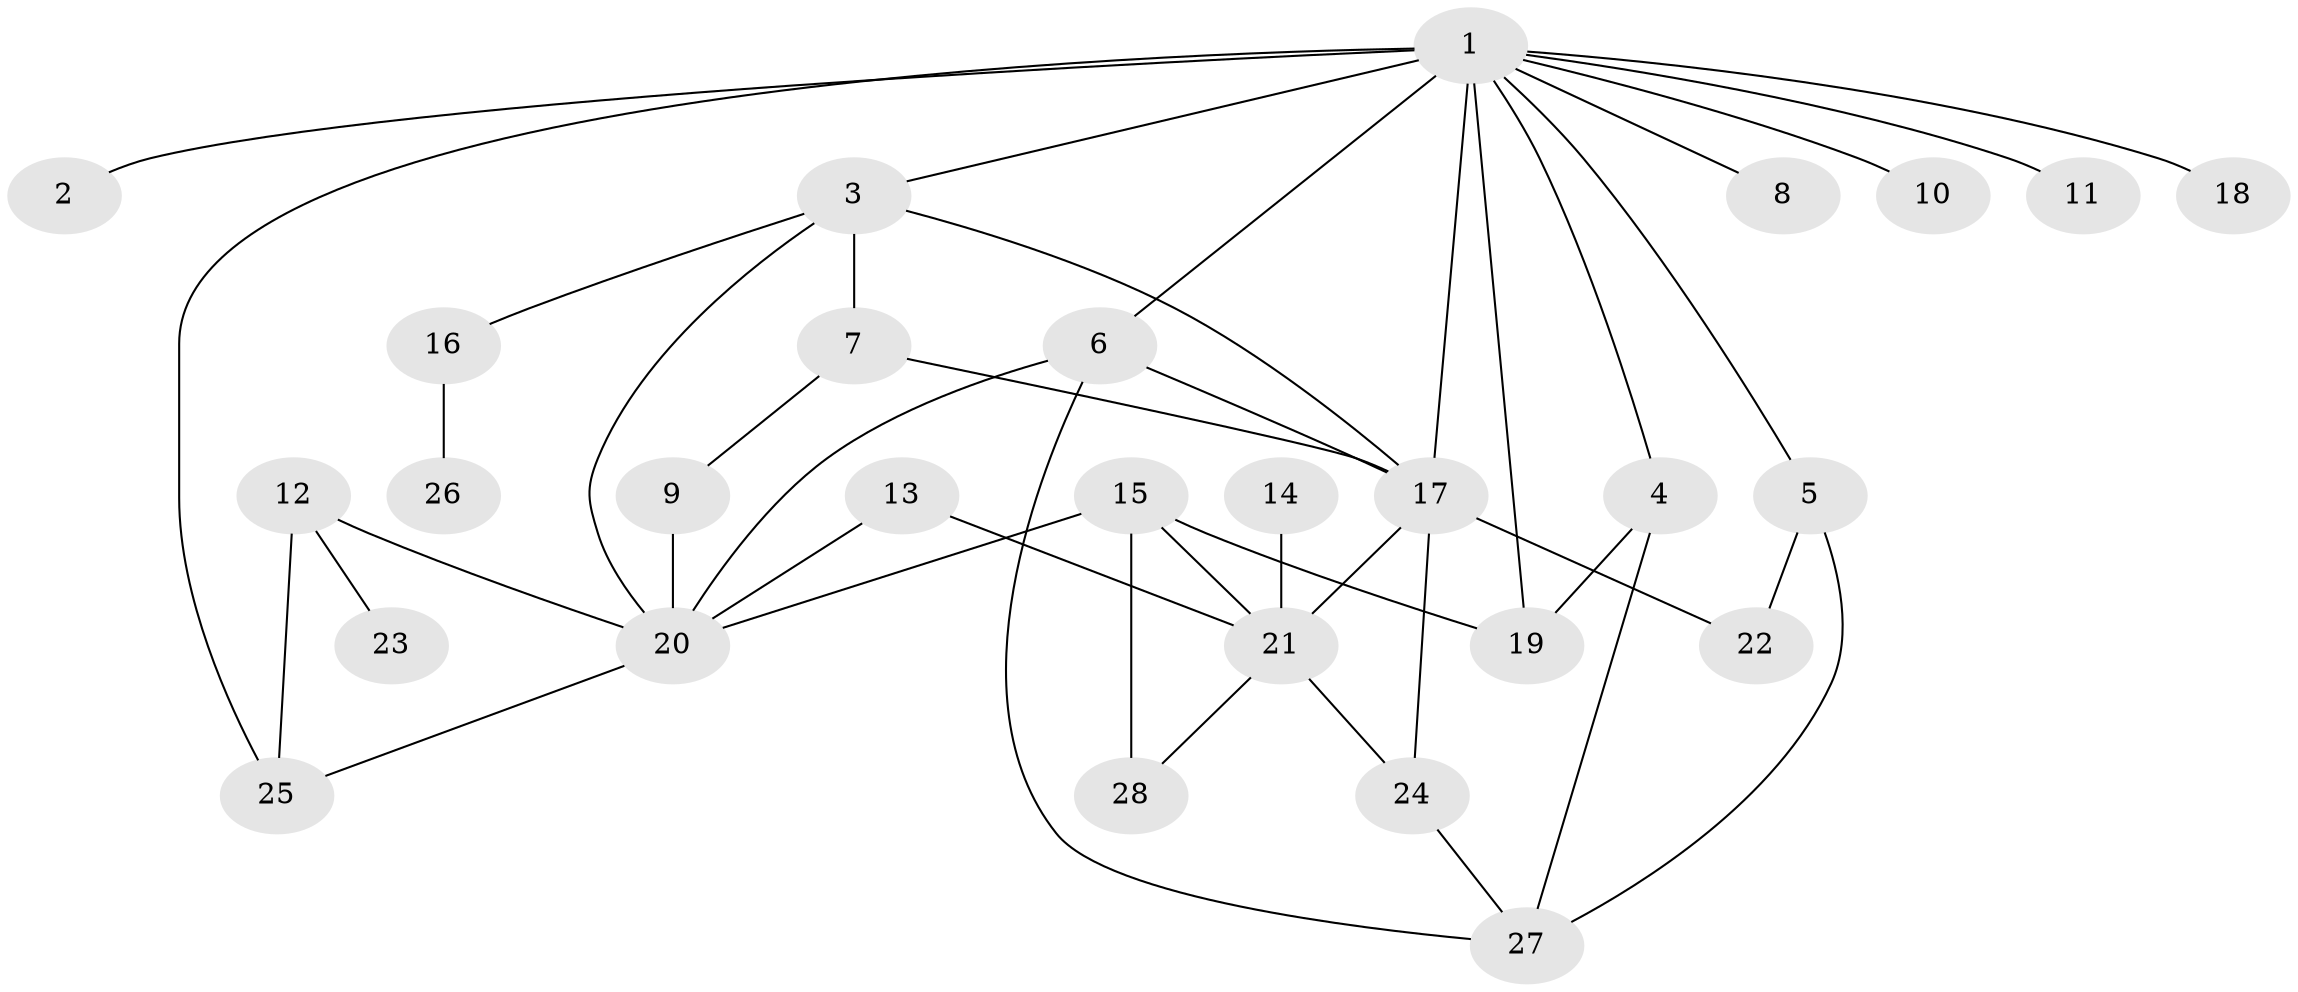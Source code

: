 // original degree distribution, {9: 0.017857142857142856, 7: 0.05357142857142857, 2: 0.2857142857142857, 5: 0.07142857142857142, 4: 0.07142857142857142, 1: 0.23214285714285715, 3: 0.26785714285714285}
// Generated by graph-tools (version 1.1) at 2025/25/03/09/25 03:25:35]
// undirected, 28 vertices, 44 edges
graph export_dot {
graph [start="1"]
  node [color=gray90,style=filled];
  1;
  2;
  3;
  4;
  5;
  6;
  7;
  8;
  9;
  10;
  11;
  12;
  13;
  14;
  15;
  16;
  17;
  18;
  19;
  20;
  21;
  22;
  23;
  24;
  25;
  26;
  27;
  28;
  1 -- 2 [weight=1.0];
  1 -- 3 [weight=1.0];
  1 -- 4 [weight=1.0];
  1 -- 5 [weight=1.0];
  1 -- 6 [weight=1.0];
  1 -- 8 [weight=1.0];
  1 -- 10 [weight=1.0];
  1 -- 11 [weight=1.0];
  1 -- 17 [weight=3.0];
  1 -- 18 [weight=1.0];
  1 -- 19 [weight=1.0];
  1 -- 25 [weight=1.0];
  3 -- 7 [weight=1.0];
  3 -- 16 [weight=1.0];
  3 -- 17 [weight=1.0];
  3 -- 20 [weight=1.0];
  4 -- 19 [weight=1.0];
  4 -- 27 [weight=1.0];
  5 -- 22 [weight=1.0];
  5 -- 27 [weight=1.0];
  6 -- 17 [weight=1.0];
  6 -- 20 [weight=1.0];
  6 -- 27 [weight=1.0];
  7 -- 9 [weight=1.0];
  7 -- 17 [weight=1.0];
  9 -- 20 [weight=1.0];
  12 -- 20 [weight=1.0];
  12 -- 23 [weight=1.0];
  12 -- 25 [weight=1.0];
  13 -- 20 [weight=1.0];
  13 -- 21 [weight=1.0];
  14 -- 21 [weight=2.0];
  15 -- 19 [weight=1.0];
  15 -- 20 [weight=1.0];
  15 -- 21 [weight=2.0];
  15 -- 28 [weight=2.0];
  16 -- 26 [weight=1.0];
  17 -- 21 [weight=2.0];
  17 -- 22 [weight=1.0];
  17 -- 24 [weight=1.0];
  20 -- 25 [weight=1.0];
  21 -- 24 [weight=1.0];
  21 -- 28 [weight=1.0];
  24 -- 27 [weight=1.0];
}
